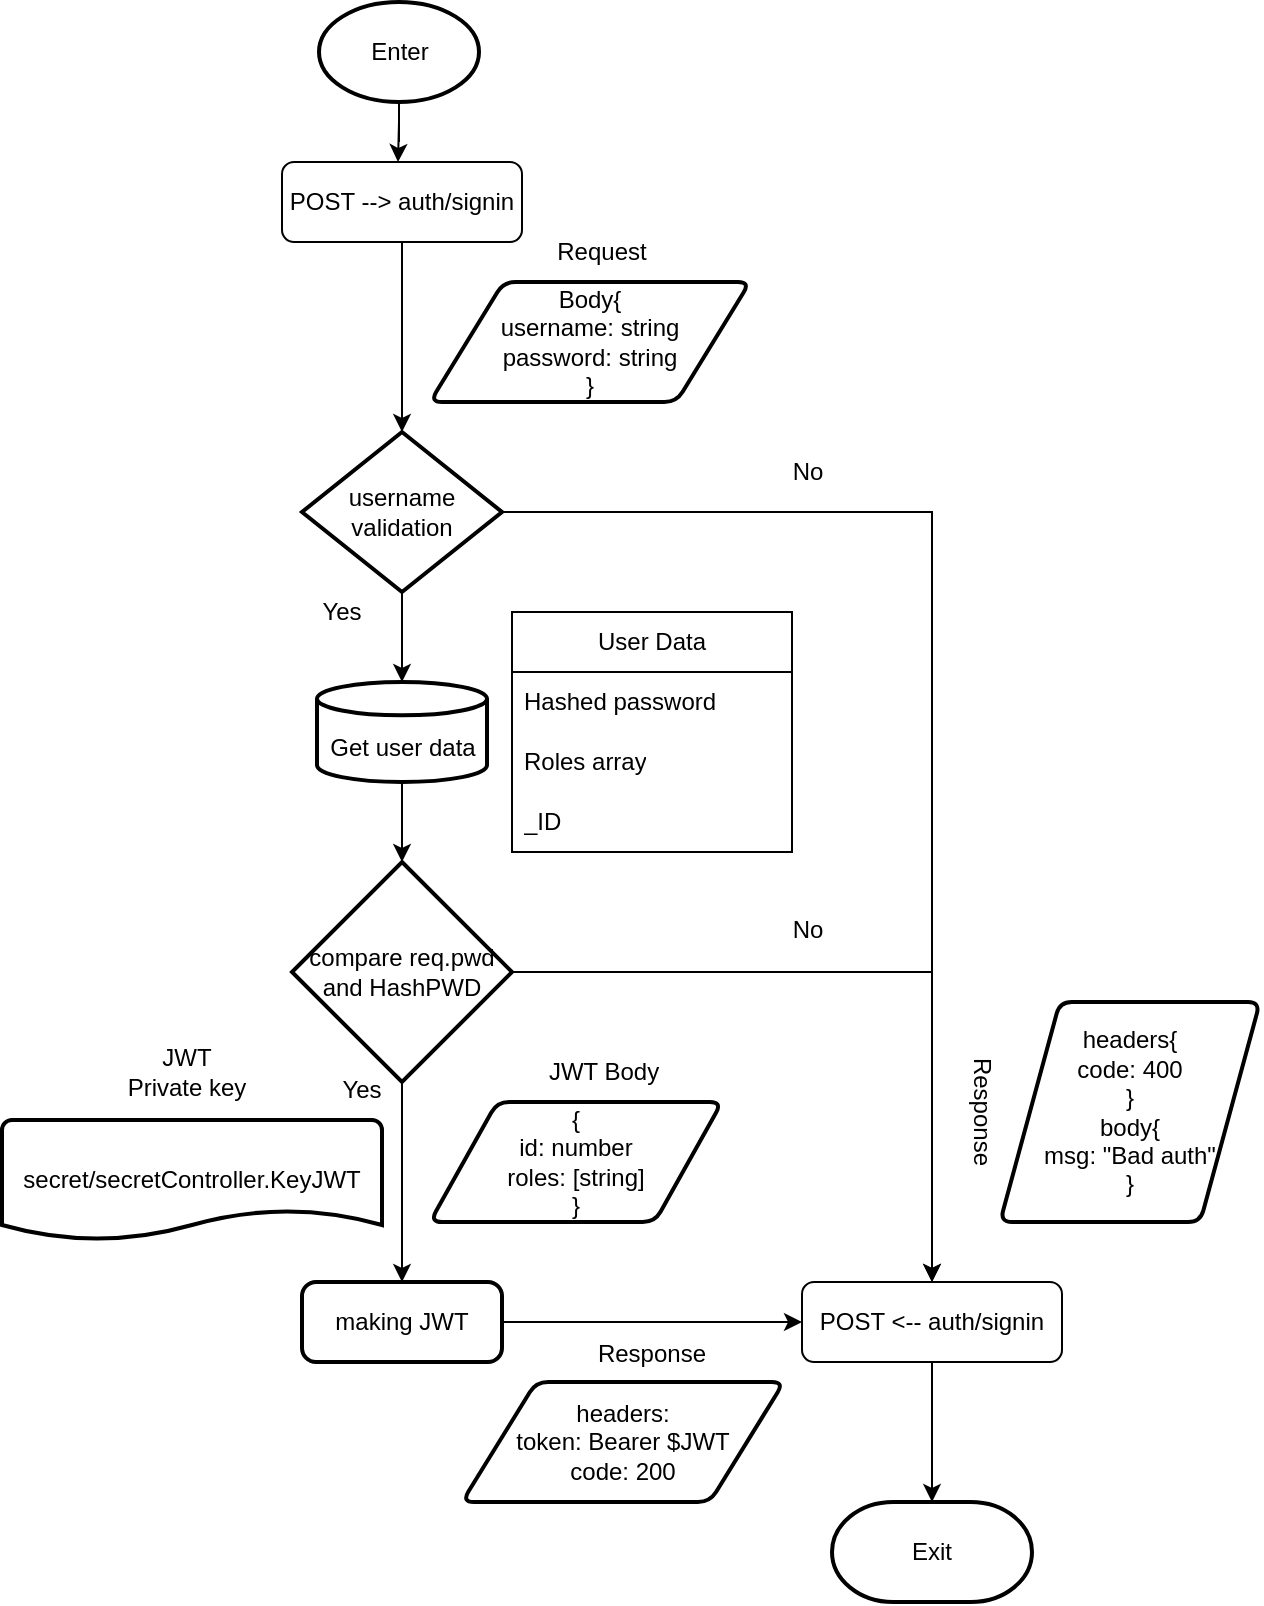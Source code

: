 <mxfile version="24.0.1" type="github">
  <diagram id="C5RBs43oDa-KdzZeNtuy" name="Page-1">
    <mxGraphModel dx="1120" dy="683" grid="1" gridSize="10" guides="1" tooltips="1" connect="1" arrows="1" fold="1" page="1" pageScale="1" pageWidth="827" pageHeight="1169" math="0" shadow="0">
      <root>
        <mxCell id="WIyWlLk6GJQsqaUBKTNV-0" />
        <mxCell id="WIyWlLk6GJQsqaUBKTNV-1" parent="WIyWlLk6GJQsqaUBKTNV-0" />
        <mxCell id="dWxM8UPutGdHs3OsUZbR-8" value="" style="edgeStyle=orthogonalEdgeStyle;rounded=0;orthogonalLoop=1;jettySize=auto;html=1;" edge="1" parent="WIyWlLk6GJQsqaUBKTNV-1" source="WIyWlLk6GJQsqaUBKTNV-3" target="dWxM8UPutGdHs3OsUZbR-7">
          <mxGeometry relative="1" as="geometry" />
        </mxCell>
        <mxCell id="WIyWlLk6GJQsqaUBKTNV-3" value="POST --&amp;gt; auth/signin" style="rounded=1;whiteSpace=wrap;html=1;fontSize=12;glass=0;strokeWidth=1;shadow=0;" parent="WIyWlLk6GJQsqaUBKTNV-1" vertex="1">
          <mxGeometry x="160" y="130" width="120" height="40" as="geometry" />
        </mxCell>
        <mxCell id="dWxM8UPutGdHs3OsUZbR-1" value="Body{&lt;div&gt;username: string&lt;/div&gt;&lt;div&gt;password: string&lt;/div&gt;&lt;div&gt;}&lt;/div&gt;" style="shape=parallelogram;html=1;strokeWidth=2;perimeter=parallelogramPerimeter;whiteSpace=wrap;rounded=1;arcSize=12;size=0.23;" vertex="1" parent="WIyWlLk6GJQsqaUBKTNV-1">
          <mxGeometry x="234" y="190" width="160" height="60" as="geometry" />
        </mxCell>
        <mxCell id="dWxM8UPutGdHs3OsUZbR-3" value="Request" style="text;html=1;align=center;verticalAlign=middle;whiteSpace=wrap;rounded=0;" vertex="1" parent="WIyWlLk6GJQsqaUBKTNV-1">
          <mxGeometry x="290" y="160" width="60" height="30" as="geometry" />
        </mxCell>
        <mxCell id="dWxM8UPutGdHs3OsUZbR-39" value="" style="edgeStyle=orthogonalEdgeStyle;rounded=0;orthogonalLoop=1;jettySize=auto;html=1;" edge="1" parent="WIyWlLk6GJQsqaUBKTNV-1" source="dWxM8UPutGdHs3OsUZbR-6">
          <mxGeometry relative="1" as="geometry">
            <mxPoint x="218" y="130" as="targetPoint" />
          </mxGeometry>
        </mxCell>
        <mxCell id="dWxM8UPutGdHs3OsUZbR-6" value="Enter" style="strokeWidth=2;html=1;shape=mxgraph.flowchart.start_1;whiteSpace=wrap;" vertex="1" parent="WIyWlLk6GJQsqaUBKTNV-1">
          <mxGeometry x="178.5" y="50" width="80" height="50" as="geometry" />
        </mxCell>
        <mxCell id="dWxM8UPutGdHs3OsUZbR-10" value="" style="edgeStyle=orthogonalEdgeStyle;rounded=0;orthogonalLoop=1;jettySize=auto;html=1;" edge="1" parent="WIyWlLk6GJQsqaUBKTNV-1" source="dWxM8UPutGdHs3OsUZbR-7" target="dWxM8UPutGdHs3OsUZbR-9">
          <mxGeometry relative="1" as="geometry" />
        </mxCell>
        <mxCell id="dWxM8UPutGdHs3OsUZbR-7" value="username validation" style="strokeWidth=2;html=1;shape=mxgraph.flowchart.decision;whiteSpace=wrap;" vertex="1" parent="WIyWlLk6GJQsqaUBKTNV-1">
          <mxGeometry x="170" y="265" width="100" height="80" as="geometry" />
        </mxCell>
        <mxCell id="dWxM8UPutGdHs3OsUZbR-12" value="" style="edgeStyle=orthogonalEdgeStyle;rounded=0;orthogonalLoop=1;jettySize=auto;html=1;" edge="1" parent="WIyWlLk6GJQsqaUBKTNV-1" source="dWxM8UPutGdHs3OsUZbR-9" target="dWxM8UPutGdHs3OsUZbR-11">
          <mxGeometry relative="1" as="geometry" />
        </mxCell>
        <mxCell id="dWxM8UPutGdHs3OsUZbR-9" value="&lt;div&gt;&lt;br&gt;&lt;/div&gt;Get user data" style="strokeWidth=2;html=1;shape=mxgraph.flowchart.database;whiteSpace=wrap;" vertex="1" parent="WIyWlLk6GJQsqaUBKTNV-1">
          <mxGeometry x="177.5" y="390" width="85" height="50" as="geometry" />
        </mxCell>
        <mxCell id="dWxM8UPutGdHs3OsUZbR-14" value="" style="edgeStyle=orthogonalEdgeStyle;rounded=0;orthogonalLoop=1;jettySize=auto;html=1;" edge="1" parent="WIyWlLk6GJQsqaUBKTNV-1" source="dWxM8UPutGdHs3OsUZbR-11" target="dWxM8UPutGdHs3OsUZbR-13">
          <mxGeometry relative="1" as="geometry" />
        </mxCell>
        <mxCell id="dWxM8UPutGdHs3OsUZbR-11" value="compare req.pwd and HashPWD" style="strokeWidth=2;html=1;shape=mxgraph.flowchart.decision;whiteSpace=wrap;" vertex="1" parent="WIyWlLk6GJQsqaUBKTNV-1">
          <mxGeometry x="165" y="480" width="110" height="110" as="geometry" />
        </mxCell>
        <mxCell id="dWxM8UPutGdHs3OsUZbR-22" value="" style="edgeStyle=orthogonalEdgeStyle;rounded=0;orthogonalLoop=1;jettySize=auto;html=1;" edge="1" parent="WIyWlLk6GJQsqaUBKTNV-1" source="dWxM8UPutGdHs3OsUZbR-13" target="dWxM8UPutGdHs3OsUZbR-21">
          <mxGeometry relative="1" as="geometry" />
        </mxCell>
        <mxCell id="dWxM8UPutGdHs3OsUZbR-13" value="making JWT" style="rounded=1;whiteSpace=wrap;html=1;absoluteArcSize=1;arcSize=14;strokeWidth=2;" vertex="1" parent="WIyWlLk6GJQsqaUBKTNV-1">
          <mxGeometry x="170" y="690" width="100" height="40" as="geometry" />
        </mxCell>
        <mxCell id="dWxM8UPutGdHs3OsUZbR-16" value="{&lt;div&gt;id: number&lt;/div&gt;&lt;div&gt;roles: [string]&lt;/div&gt;&lt;div&gt;}&lt;/div&gt;" style="shape=parallelogram;html=1;strokeWidth=2;perimeter=parallelogramPerimeter;whiteSpace=wrap;rounded=1;arcSize=12;size=0.23;" vertex="1" parent="WIyWlLk6GJQsqaUBKTNV-1">
          <mxGeometry x="234" y="600" width="146" height="60" as="geometry" />
        </mxCell>
        <mxCell id="dWxM8UPutGdHs3OsUZbR-18" value="secret/secretController.KeyJWT" style="strokeWidth=2;html=1;shape=mxgraph.flowchart.document2;whiteSpace=wrap;size=0.25;" vertex="1" parent="WIyWlLk6GJQsqaUBKTNV-1">
          <mxGeometry x="20" y="609" width="190" height="60" as="geometry" />
        </mxCell>
        <mxCell id="dWxM8UPutGdHs3OsUZbR-19" value="JWT Private key" style="text;html=1;align=center;verticalAlign=middle;whiteSpace=wrap;rounded=0;" vertex="1" parent="WIyWlLk6GJQsqaUBKTNV-1">
          <mxGeometry x="80" y="570" width="65" height="30" as="geometry" />
        </mxCell>
        <mxCell id="dWxM8UPutGdHs3OsUZbR-20" value="JWT Body" style="text;html=1;align=center;verticalAlign=middle;whiteSpace=wrap;rounded=0;" vertex="1" parent="WIyWlLk6GJQsqaUBKTNV-1">
          <mxGeometry x="291" y="570" width="60" height="30" as="geometry" />
        </mxCell>
        <mxCell id="dWxM8UPutGdHs3OsUZbR-41" value="" style="edgeStyle=orthogonalEdgeStyle;rounded=0;orthogonalLoop=1;jettySize=auto;html=1;" edge="1" parent="WIyWlLk6GJQsqaUBKTNV-1" source="dWxM8UPutGdHs3OsUZbR-21" target="dWxM8UPutGdHs3OsUZbR-40">
          <mxGeometry relative="1" as="geometry" />
        </mxCell>
        <mxCell id="dWxM8UPutGdHs3OsUZbR-21" value="POST &amp;lt;-- auth/signin" style="rounded=1;whiteSpace=wrap;html=1;" vertex="1" parent="WIyWlLk6GJQsqaUBKTNV-1">
          <mxGeometry x="420" y="690" width="130" height="40" as="geometry" />
        </mxCell>
        <mxCell id="dWxM8UPutGdHs3OsUZbR-25" value="headers:&lt;div&gt;token: Bearer $JWT&lt;/div&gt;&lt;div&gt;code: 200&lt;/div&gt;" style="shape=parallelogram;html=1;strokeWidth=2;perimeter=parallelogramPerimeter;whiteSpace=wrap;rounded=1;arcSize=12;size=0.23;" vertex="1" parent="WIyWlLk6GJQsqaUBKTNV-1">
          <mxGeometry x="250" y="740" width="161" height="60" as="geometry" />
        </mxCell>
        <mxCell id="dWxM8UPutGdHs3OsUZbR-26" value="Response" style="text;html=1;align=center;verticalAlign=middle;whiteSpace=wrap;rounded=0;" vertex="1" parent="WIyWlLk6GJQsqaUBKTNV-1">
          <mxGeometry x="315" y="711" width="60" height="30" as="geometry" />
        </mxCell>
        <mxCell id="dWxM8UPutGdHs3OsUZbR-27" value="" style="endArrow=classic;html=1;rounded=0;exitX=1;exitY=0.5;exitDx=0;exitDy=0;exitPerimeter=0;entryX=0.5;entryY=0;entryDx=0;entryDy=0;" edge="1" parent="WIyWlLk6GJQsqaUBKTNV-1" source="dWxM8UPutGdHs3OsUZbR-11" target="dWxM8UPutGdHs3OsUZbR-21">
          <mxGeometry width="50" height="50" relative="1" as="geometry">
            <mxPoint x="390" y="600" as="sourcePoint" />
            <mxPoint x="440" y="550" as="targetPoint" />
            <Array as="points">
              <mxPoint x="485" y="535" />
            </Array>
          </mxGeometry>
        </mxCell>
        <mxCell id="dWxM8UPutGdHs3OsUZbR-28" value="" style="endArrow=classic;html=1;rounded=0;exitX=1;exitY=0.5;exitDx=0;exitDy=0;exitPerimeter=0;entryX=0.5;entryY=0;entryDx=0;entryDy=0;" edge="1" parent="WIyWlLk6GJQsqaUBKTNV-1" source="dWxM8UPutGdHs3OsUZbR-7" target="dWxM8UPutGdHs3OsUZbR-21">
          <mxGeometry width="50" height="50" relative="1" as="geometry">
            <mxPoint x="390" y="400" as="sourcePoint" />
            <mxPoint x="655" y="690" as="targetPoint" />
            <Array as="points">
              <mxPoint x="485" y="305" />
            </Array>
          </mxGeometry>
        </mxCell>
        <mxCell id="dWxM8UPutGdHs3OsUZbR-29" value="headers{&lt;div&gt;code: 400&lt;/div&gt;&lt;div&gt;}&lt;/div&gt;&lt;div&gt;body{&lt;/div&gt;&lt;div&gt;msg: &quot;Bad auth&quot;&lt;/div&gt;&lt;div&gt;}&lt;/div&gt;" style="shape=parallelogram;html=1;strokeWidth=2;perimeter=parallelogramPerimeter;whiteSpace=wrap;rounded=1;arcSize=12;size=0.23;" vertex="1" parent="WIyWlLk6GJQsqaUBKTNV-1">
          <mxGeometry x="519" y="550" width="130" height="110" as="geometry" />
        </mxCell>
        <mxCell id="dWxM8UPutGdHs3OsUZbR-30" value="Response" style="text;html=1;align=center;verticalAlign=middle;whiteSpace=wrap;rounded=0;rotation=90;" vertex="1" parent="WIyWlLk6GJQsqaUBKTNV-1">
          <mxGeometry x="480" y="590" width="60" height="30" as="geometry" />
        </mxCell>
        <mxCell id="dWxM8UPutGdHs3OsUZbR-31" value="No" style="text;html=1;align=center;verticalAlign=middle;whiteSpace=wrap;rounded=0;" vertex="1" parent="WIyWlLk6GJQsqaUBKTNV-1">
          <mxGeometry x="393" y="499" width="60" height="30" as="geometry" />
        </mxCell>
        <mxCell id="dWxM8UPutGdHs3OsUZbR-32" value="No" style="text;html=1;align=center;verticalAlign=middle;whiteSpace=wrap;rounded=0;" vertex="1" parent="WIyWlLk6GJQsqaUBKTNV-1">
          <mxGeometry x="393" y="270" width="60" height="30" as="geometry" />
        </mxCell>
        <mxCell id="dWxM8UPutGdHs3OsUZbR-33" value="Yes" style="text;html=1;align=center;verticalAlign=middle;whiteSpace=wrap;rounded=0;" vertex="1" parent="WIyWlLk6GJQsqaUBKTNV-1">
          <mxGeometry x="160" y="340" width="60" height="30" as="geometry" />
        </mxCell>
        <mxCell id="dWxM8UPutGdHs3OsUZbR-34" value="Yes" style="text;html=1;align=center;verticalAlign=middle;whiteSpace=wrap;rounded=0;" vertex="1" parent="WIyWlLk6GJQsqaUBKTNV-1">
          <mxGeometry x="170" y="579" width="60" height="30" as="geometry" />
        </mxCell>
        <mxCell id="dWxM8UPutGdHs3OsUZbR-35" value="User Data" style="swimlane;fontStyle=0;childLayout=stackLayout;horizontal=1;startSize=30;horizontalStack=0;resizeParent=1;resizeParentMax=0;resizeLast=0;collapsible=1;marginBottom=0;whiteSpace=wrap;html=1;" vertex="1" parent="WIyWlLk6GJQsqaUBKTNV-1">
          <mxGeometry x="275" y="355" width="140" height="120" as="geometry">
            <mxRectangle x="275" y="355" width="90" height="30" as="alternateBounds" />
          </mxGeometry>
        </mxCell>
        <mxCell id="dWxM8UPutGdHs3OsUZbR-36" value="Hashed password" style="text;strokeColor=none;fillColor=none;align=left;verticalAlign=middle;spacingLeft=4;spacingRight=4;overflow=hidden;points=[[0,0.5],[1,0.5]];portConstraint=eastwest;rotatable=0;whiteSpace=wrap;html=1;" vertex="1" parent="dWxM8UPutGdHs3OsUZbR-35">
          <mxGeometry y="30" width="140" height="30" as="geometry" />
        </mxCell>
        <mxCell id="dWxM8UPutGdHs3OsUZbR-37" value="Roles array" style="text;strokeColor=none;fillColor=none;align=left;verticalAlign=middle;spacingLeft=4;spacingRight=4;overflow=hidden;points=[[0,0.5],[1,0.5]];portConstraint=eastwest;rotatable=0;whiteSpace=wrap;html=1;" vertex="1" parent="dWxM8UPutGdHs3OsUZbR-35">
          <mxGeometry y="60" width="140" height="30" as="geometry" />
        </mxCell>
        <mxCell id="dWxM8UPutGdHs3OsUZbR-38" value="_ID" style="text;strokeColor=none;fillColor=none;align=left;verticalAlign=middle;spacingLeft=4;spacingRight=4;overflow=hidden;points=[[0,0.5],[1,0.5]];portConstraint=eastwest;rotatable=0;whiteSpace=wrap;html=1;" vertex="1" parent="dWxM8UPutGdHs3OsUZbR-35">
          <mxGeometry y="90" width="140" height="30" as="geometry" />
        </mxCell>
        <mxCell id="dWxM8UPutGdHs3OsUZbR-40" value="Exit" style="strokeWidth=2;html=1;shape=mxgraph.flowchart.terminator;whiteSpace=wrap;" vertex="1" parent="WIyWlLk6GJQsqaUBKTNV-1">
          <mxGeometry x="435" y="800" width="100" height="50" as="geometry" />
        </mxCell>
      </root>
    </mxGraphModel>
  </diagram>
</mxfile>

